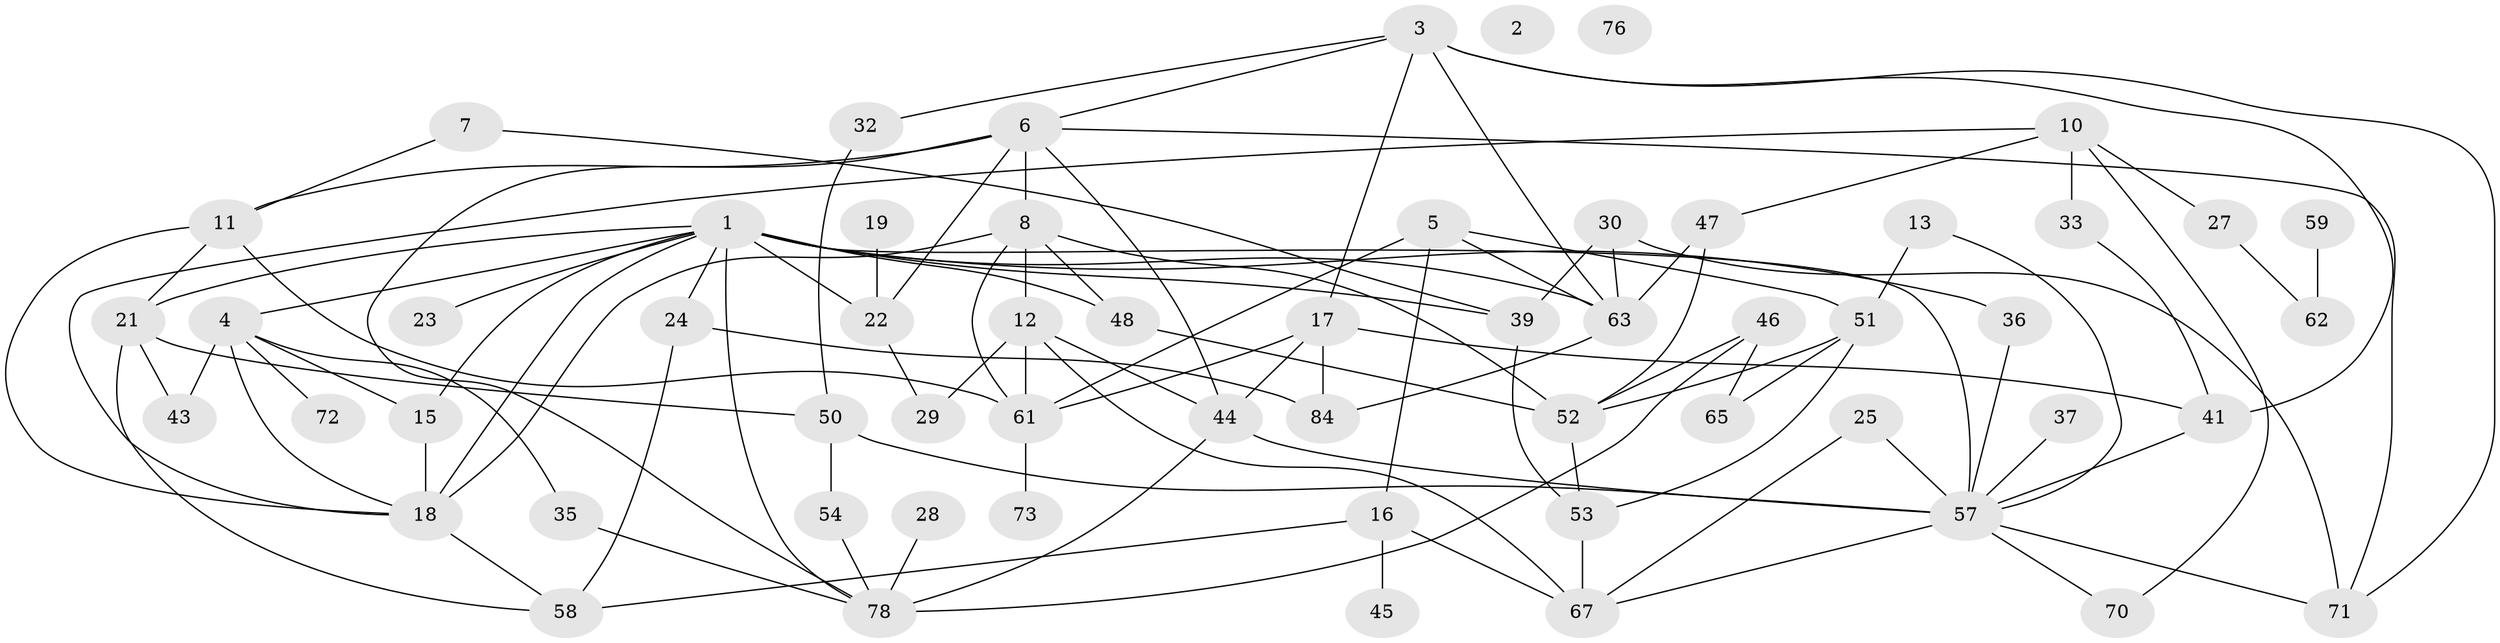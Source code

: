 // original degree distribution, {7: 0.010869565217391304, 0: 0.021739130434782608, 4: 0.1956521739130435, 6: 0.043478260869565216, 5: 0.09782608695652174, 2: 0.31521739130434784, 3: 0.1956521739130435, 1: 0.09782608695652174, 9: 0.010869565217391304, 10: 0.010869565217391304}
// Generated by graph-tools (version 1.1) at 2025/41/03/06/25 10:41:24]
// undirected, 59 vertices, 107 edges
graph export_dot {
graph [start="1"]
  node [color=gray90,style=filled];
  1 [super="+31"];
  2;
  3 [super="+64"];
  4 [super="+9"];
  5 [super="+49"];
  6 [super="+34"];
  7 [super="+14"];
  8 [super="+86"];
  10 [super="+20"];
  11 [super="+91"];
  12 [super="+40"];
  13;
  15 [super="+75"];
  16 [super="+26"];
  17 [super="+38"];
  18 [super="+60"];
  19;
  21 [super="+55"];
  22 [super="+68"];
  23 [super="+42"];
  24 [super="+83"];
  25;
  27 [super="+82"];
  28;
  29;
  30;
  32;
  33 [super="+56"];
  35;
  36;
  37;
  39;
  41 [super="+69"];
  43;
  44;
  45;
  46;
  47;
  48;
  50 [super="+79"];
  51 [super="+85"];
  52 [super="+92"];
  53 [super="+88"];
  54;
  57 [super="+89"];
  58 [super="+77"];
  59;
  61 [super="+66"];
  62 [super="+74"];
  63 [super="+87"];
  65;
  67 [super="+90"];
  70;
  71 [super="+80"];
  72;
  73;
  76;
  78 [super="+81"];
  84;
  1 -- 4;
  1 -- 23;
  1 -- 48;
  1 -- 57 [weight=2];
  1 -- 63;
  1 -- 36;
  1 -- 39;
  1 -- 78;
  1 -- 18;
  1 -- 21;
  1 -- 24;
  1 -- 15;
  1 -- 22;
  3 -- 32;
  3 -- 6;
  3 -- 41;
  3 -- 17;
  3 -- 71;
  3 -- 63;
  4 -- 35;
  4 -- 72;
  4 -- 18;
  4 -- 43;
  4 -- 15;
  5 -- 51;
  5 -- 61;
  5 -- 16;
  5 -- 63;
  6 -- 8;
  6 -- 22;
  6 -- 71;
  6 -- 44;
  6 -- 78;
  6 -- 11;
  7 -- 11;
  7 -- 39;
  8 -- 52;
  8 -- 61;
  8 -- 48;
  8 -- 18;
  8 -- 12;
  10 -- 33;
  10 -- 18;
  10 -- 70;
  10 -- 27;
  10 -- 47;
  11 -- 18;
  11 -- 21;
  11 -- 61;
  12 -- 29;
  12 -- 44;
  12 -- 67;
  12 -- 61;
  13 -- 51;
  13 -- 57;
  15 -- 18;
  16 -- 58;
  16 -- 45;
  16 -- 67;
  17 -- 84;
  17 -- 41;
  17 -- 44;
  17 -- 61;
  18 -- 58;
  19 -- 22;
  21 -- 43;
  21 -- 50;
  21 -- 58;
  22 -- 29;
  24 -- 84;
  24 -- 58;
  25 -- 57;
  25 -- 67;
  27 -- 62;
  28 -- 78 [weight=2];
  30 -- 39;
  30 -- 71;
  30 -- 63;
  32 -- 50;
  33 -- 41;
  35 -- 78;
  36 -- 57;
  37 -- 57;
  39 -- 53;
  41 -- 57 [weight=2];
  44 -- 57;
  44 -- 78;
  46 -- 52;
  46 -- 65;
  46 -- 78;
  47 -- 52;
  47 -- 63;
  48 -- 52;
  50 -- 54;
  50 -- 57 [weight=2];
  51 -- 65;
  51 -- 52;
  51 -- 53;
  52 -- 53;
  53 -- 67;
  54 -- 78;
  57 -- 71;
  57 -- 70;
  57 -- 67;
  59 -- 62;
  61 -- 73;
  63 -- 84;
}
